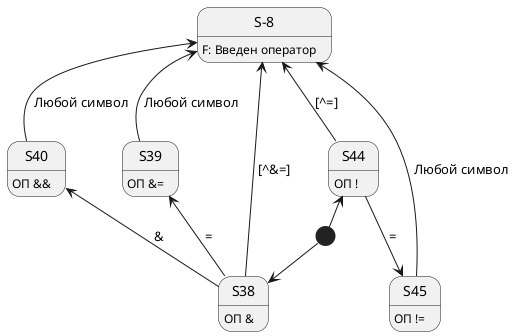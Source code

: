 @startuml "sd5"

state "S-8" as Operator
Operator : F: Введен оператор

[*] -right-> S38 : &
S38 -up-> S39 : =
S38 -up-> S40 : &
S39 : ОП &=
S38 : ОП &
S40 : ОП &&
S38 -up-> Operator : [^&=]
S39 -up-> Operator : Любой символ
S40 -up-> Operator : Любой символ

[*] -left-> S44 : !
S44 -down-> S45 : =
S45 : ОП !=
S44 : ОП !
S44 -up-> Operator : [^=]
S45 -up-> Operator : Любой символ

@enduml